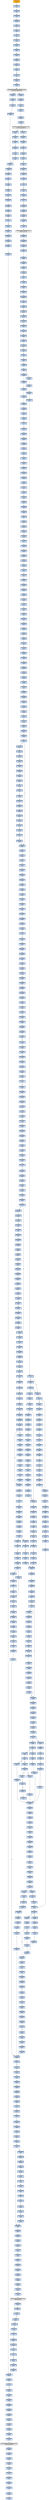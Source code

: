 strict digraph G {
	graph [bgcolor=transparent,
		name=G
	];
	node [color=lightsteelblue,
		fillcolor=lightsteelblue,
		shape=rectangle,
		style=filled
	];
	"0x0042d80f"	[label="0x0042d80f
movl"];
	"0x0042d813"	[label="0x0042d813
movl"];
	"0x0042d80f" -> "0x0042d813"	[color="#000000"];
	"0x0042de42"	[label="0x0042de42
movb"];
	"0x0042de46"	[label="0x0042de46
movl"];
	"0x0042de42" -> "0x0042de46"	[color="#000000"];
	"0x0042d176"	[label="0x0042d176
andl"];
	"0x0042d179"	[label="0x0042d179
repz"];
	"0x0042d176" -> "0x0042d179"	[color="#000000"];
	"0x0042da6a"	[label="0x0042da6a
subl"];
	"0x0042da6c"	[label="0x0042da6c
subl"];
	"0x0042da6a" -> "0x0042da6c"	[color="#000000"];
	"0x0042d8fe"	[label="0x0042d8fe
movl"];
	"0x0042d900"	[label="0x0042d900
movl"];
	"0x0042d8fe" -> "0x0042d900"	[color="#000000"];
	"0x0042d106"	[label="0x0042d106
jne"];
	"0x0042d108"	[label="0x0042d108
incb"];
	"0x0042d106" -> "0x0042d108"	[color="#000000",
		label=F];
	"0x0042d155"	[label="0x0042d155
jmp"];
	"0x0042d106" -> "0x0042d155"	[color="#000000",
		label=T];
	"0x0042d885"	[label="0x0042d885
movl"];
	"0x0042d888"	[label="0x0042d888
movl"];
	"0x0042d885" -> "0x0042d888"	[color="#000000"];
	"0x0042d6d7"	[label="0x0042d6d7
call"];
	"0x0042da84"	[label="0x0042da84
pushl"];
	"0x0042d6d7" -> "0x0042da84"	[color="#000000"];
	"0x0042d853"	[label="0x0042d853
repz"];
	"0x0042d855"	[label="0x0042d855
movl"];
	"0x0042d853" -> "0x0042d855"	[color="#000000"];
	"0x0042df61"	[label="0x0042df61
movl"];
	"0x0042df63"	[label="0x0042df63
jmp"];
	"0x0042df61" -> "0x0042df63"	[color="#000000"];
	"0x0042d24f"	[label="0x0042d24f
orl"];
	"0x0042d251"	[label="0x0042d251
je"];
	"0x0042d24f" -> "0x0042d251"	[color="#000000"];
	"0x0042d161"	[label="0x0042d161
movl"];
	"0x0042d163"	[label="0x0042d163
addl"];
	"0x0042d161" -> "0x0042d163"	[color="#000000"];
	GETMODULEHANDLEA_KERNEL32_DLL	[color=lightgrey,
		fillcolor=lightgrey,
		label="GETMODULEHANDLEA_KERNEL32_DLL
GETMODULEHANDLEA"];
	"0x0042d287"	[label="0x0042d287
testl"];
	GETMODULEHANDLEA_KERNEL32_DLL -> "0x0042d287"	[color="#000000"];
	"0x0042d042"	[label="0x0042d042
movl"];
	GETMODULEHANDLEA_KERNEL32_DLL -> "0x0042d042"	[color="#000000"];
	"0x0042dce3"	[label="0x0042dce3
repz"];
	"0x0042dce5"	[label="0x0042dce5
popl"];
	"0x0042dce3" -> "0x0042dce5"	[color="#000000"];
	"0x0042d960"	[label="0x0042d960
xorl"];
	"0x0042d962"	[label="0x0042d962
testl"];
	"0x0042d960" -> "0x0042d962"	[color="#000000"];
	"0x0042df45"	[label="0x0042df45
jae"];
	"0x0042df47"	[label="0x0042df47
movl"];
	"0x0042df45" -> "0x0042df47"	[color="#000000",
		label=F];
	"0x0042d8d5"	[label="0x0042d8d5
movl"];
	"0x0042d8d8"	[label="0x0042d8d8
movl"];
	"0x0042d8d5" -> "0x0042d8d8"	[color="#000000"];
	"0x0042daa2"	[label="0x0042daa2
popl"];
	"0x0042daa3"	[label="0x0042daa3
movl"];
	"0x0042daa2" -> "0x0042daa3"	[color="#000000"];
	"0x0042d0e9"	[label="0x0042d0e9
movl"];
	"0x0042d0eb"	[label="0x0042d0eb
addl"];
	"0x0042d0e9" -> "0x0042d0eb"	[color="#000000"];
	"0x0042de3c"	[label="0x0042de3c
shll"];
	"0x0042de3f"	[label="0x0042de3f
movb"];
	"0x0042de3c" -> "0x0042de3f"	[color="#000000"];
	"0x0042d3ff"	[label="0x0042d3ff
popl"];
	"0x0042d400"	[label="0x0042d400
movl"];
	"0x0042d3ff" -> "0x0042d400"	[color="#000000"];
	"0x0042d974"	[label="0x0042d974
movl"];
	"0x0042d97a"	[label="0x0042d97a
andl"];
	"0x0042d974" -> "0x0042d97a"	[color="#000000"];
	"0x0042d289"	[label="0x0042d289
jne"];
	"0x0042d287" -> "0x0042d289"	[color="#000000"];
	"0x0042d6ea"	[label="0x0042d6ea
pushl"];
	"0x0042d6eb"	[label="0x0042d6eb
pushl"];
	"0x0042d6ea" -> "0x0042d6eb"	[color="#000000"];
	"0x0042d8cc"	[label="0x0042d8cc
movl"];
	"0x0042d8cf"	[label="0x0042d8cf
movl"];
	"0x0042d8cc" -> "0x0042d8cf"	[color="#000000"];
	"0x0042d90f"	[label="0x0042d90f
movl"];
	"0x0042d911"	[label="0x0042d911
movl"];
	"0x0042d90f" -> "0x0042d911"	[color="#000000"];
	VIRTUALPROTECT_KERNEL32_DLL	[color=lightgrey,
		fillcolor=lightgrey,
		label="VIRTUALPROTECT_KERNEL32_DLL
VIRTUALPROTECT"];
	VIRTUALPROTECT_KERNEL32_DLL -> "0x0042d3ff"	[color="#000000"];
	"0x0042d986"	[label="0x0042d986
xorl"];
	"0x0042d988"	[label="0x0042d988
movb"];
	"0x0042d986" -> "0x0042d988"	[color="#000000"];
	"0x0042d82c"	[label="0x0042d82c
addl"];
	"0x0042d831"	[label="0x0042d831
ret"];
	"0x0042d82c" -> "0x0042d831"	[color="#000000"];
	"0x0042dcc6"	[label="0x0042dcc6
cmpl"];
	"0x0042dcc9"	[label="0x0042dcc9
jb"];
	"0x0042dcc6" -> "0x0042dcc9"	[color="#000000"];
	"0x0042da38"	[label="0x0042da38
cmpl"];
	"0x0042da3b"	[label="0x0042da3b
jae"];
	"0x0042da38" -> "0x0042da3b"	[color="#000000"];
	"0x0042d84d"	[label="0x0042d84d
leal"];
	"0x0042d851"	[label="0x0042d851
xorl"];
	"0x0042d84d" -> "0x0042d851"	[color="#000000"];
	"0x0042d151"	[label="0x0042d151
popl"];
	"0x0042d152"	[label="0x0042d152
popl"];
	"0x0042d151" -> "0x0042d152"	[color="#000000"];
	"0x0042d048"	[label="0x0042d048
movl"];
	"0x0042d04a"	[label="0x0042d04a
leal"];
	"0x0042d048" -> "0x0042d04a"	[color="#000000"];
	VIRTUALFREE_KERNEL32_DLL	[color=lightgrey,
		fillcolor=lightgrey,
		label="VIRTUALFREE_KERNEL32_DLL
VIRTUALFREE"];
	"0x0042d1a8"	[label="0x0042d1a8
movl"];
	VIRTUALFREE_KERNEL32_DLL -> "0x0042d1a8"	[color="#000000"];
	"0x0042df7e"	[label="0x0042df7e
movl"];
	"0x0042df80"	[label="0x0042df80
popl"];
	"0x0042df7e" -> "0x0042df80"	[color="#000000"];
	"0x0042daf9"	[label="0x0042daf9
addl"];
	"0x0042dafe"	[label="0x0042dafe
popl"];
	"0x0042daf9" -> "0x0042dafe"	[color="#000000"];
	"0x0042d943"	[label="0x0042d943
cmpl"];
	"0x0042d949"	[label="0x0042d949
je"];
	"0x0042d943" -> "0x0042d949"	[color="#000000"];
	"0x0042dcde"	[label="0x0042dcde
movl"];
	"0x0042dcde" -> "0x0042dce3"	[color="#000000"];
	"0x0042d9de"	[label="0x0042d9de
addl"];
	"0x0042d9e1"	[label="0x0042d9e1
movl"];
	"0x0042d9de" -> "0x0042d9e1"	[color="#000000"];
	"0x0042d378"	[label="0x0042d378
movl"];
	"0x0042d37b"	[label="0x0042d37b
addl"];
	"0x0042d378" -> "0x0042d37b"	[color="#000000"];
	"0x0042de4c"	[label="0x0042de4c
movl"];
	"0x0042de50"	[label="0x0042de50
andl"];
	"0x0042de4c" -> "0x0042de50"	[color="#000000"];
	"0x0042d181"	[label="0x0042d181
pushl"];
	"0x0042d183"	[label="0x0042d183
pushl"];
	"0x0042d181" -> "0x0042d183"	[color="#000000"];
	"0x0042d055"	[label="0x0042d055
stosl"];
	"0x0042d056"	[label="0x0042d056
movb"];
	"0x0042d055" -> "0x0042d056"	[color="#000000"];
	"0x0042de67"	[label="0x0042de67
movl"];
	"0x0042de6a"	[label="0x0042de6a
movl"];
	"0x0042de67" -> "0x0042de6a"	[color="#000000"];
	"0x0042d9f9"	[label="0x0042d9f9
subl"];
	"0x0042d9fb"	[label="0x0042d9fb
shrl"];
	"0x0042d9f9" -> "0x0042d9fb"	[color="#000000"];
	"0x0042d7ad"	[label="0x0042d7ad
pushl"];
	"0x0042d7ae"	[label="0x0042d7ae
cmpl"];
	"0x0042d7ad" -> "0x0042d7ae"	[color="#000000"];
	"0x0042deb8"	[label="0x0042deb8
movl"];
	"0x0042debc"	[label="0x0042debc
andl"];
	"0x0042deb8" -> "0x0042debc"	[color="#000000"];
	"0x0042d2aa"	[label="0x0042d2aa
testl"];
	"0x0042d2ac"	[label="0x0042d2ac
jne"];
	"0x0042d2aa" -> "0x0042d2ac"	[color="#000000"];
	"0x0042db63"	[label="0x0042db63
subl"];
	"0x0042db69"	[label="0x0042db69
pushl"];
	"0x0042db63" -> "0x0042db69"	[color="#000000"];
	"0x0042dca5"	[label="0x0042dca5
jne"];
	"0x0042dcb2"	[label="0x0042dcb2
movb"];
	"0x0042dca5" -> "0x0042dcb2"	[color="#000000",
		label=T];
	"0x0042d37e"	[label="0x0042d37e
movl"];
	"0x0042d37b" -> "0x0042d37e"	[color="#000000"];
	"0x0042d2ee"	[label="0x0042d2ee
testl"];
	"0x0042d2f0"	[label="0x0042d2f0
popl"];
	"0x0042d2ee" -> "0x0042d2f0"	[color="#000000"];
	"0x0042daf8"	[label="0x0042daf8
popl"];
	"0x0042daf8" -> "0x0042daf9"	[color="#000000"];
	"0x0042dead"	[label="0x0042dead
incl"];
	"0x0042deae"	[label="0x0042deae
movb"];
	"0x0042dead" -> "0x0042deae"	[color="#000000"];
	"0x0042df41"	[label="0x0042df41
cmpl"];
	"0x0042df43"	[label="0x0042df43
movl"];
	"0x0042df41" -> "0x0042df43"	[color="#000000"];
	"0x0042d9c2"	[label="0x0042d9c2
incl"];
	"0x0042d9c3"	[label="0x0042d9c3
movb"];
	"0x0042d9c2" -> "0x0042d9c3"	[color="#000000"];
	"0x0042d90a"	[label="0x0042d90a
shrl"];
	"0x0042d90d"	[label="0x0042d90d
repz"];
	"0x0042d90a" -> "0x0042d90d"	[color="#000000"];
	"0x0042d042" -> "0x0042d048"	[color="#000000"];
	"0x0042d26f"	[label="0x0042d26f
addl"];
	"0x0042d271"	[label="0x0042d271
movl"];
	"0x0042d26f" -> "0x0042d271"	[color="#000000"];
	"0x0042d1b0"	[label="0x0042d1b0
je"];
	"0x0042d1ba"	[label="0x0042d1ba
movl"];
	"0x0042d1b0" -> "0x0042d1ba"	[color="#000000",
		label=T];
	"0x0042d04d"	[label="0x0042d04d
pushl"];
	"0x0042d04a" -> "0x0042d04d"	[color="#000000"];
	"0x0042df55"	[label="0x0042df55
jb"];
	"0x0042df57"	[label="0x0042df57
movl"];
	"0x0042df55" -> "0x0042df57"	[color="#000000",
		label=F];
	"0x0042d931"	[label="0x0042d931
movl"];
	"0x0042d935"	[label="0x0042d935
movl"];
	"0x0042d931" -> "0x0042d935"	[color="#000000"];
	"0x0042dec1"	[label="0x0042dec1
addl"];
	"0x0042dec4"	[label="0x0042dec4
orl"];
	"0x0042dec1" -> "0x0042dec4"	[color="#000000"];
	"0x0042dcb9"	[label="0x0042dcb9
xorl"];
	"0x0042dcbb"	[label="0x0042dcbb
cmpb"];
	"0x0042dcb9" -> "0x0042dcbb"	[color="#000000"];
	"0x0042d0be"	[label="0x0042d0be
call"];
	VIRTUALALLOC_KERNEL32_DLL	[color=lightgrey,
		fillcolor=lightgrey,
		label="VIRTUALALLOC_KERNEL32_DLL
VIRTUALALLOC"];
	"0x0042d0be" -> VIRTUALALLOC_KERNEL32_DLL	[color="#000000"];
	"0x0042dcf9"	[label="0x0042dcf9
subl"];
	"0x0042dcff"	[label="0x0042dcff
ret"];
	"0x0042dcf9" -> "0x0042dcff"	[color="#000000"];
	"0x0042dd32"	[label="0x0042dd32
jae"];
	"0x0042dd34"	[label="0x0042dd34
movl"];
	"0x0042dd32" -> "0x0042dd34"	[color="#000000",
		label=F];
	"0x0042d274"	[label="0x0042d274
testl"];
	"0x0042d271" -> "0x0042d274"	[color="#000000"];
	"0x0042d92b"	[label="0x0042d92b
addl"];
	"0x0042d92e"	[label="0x0042d92e
cmpl"];
	"0x0042d92b" -> "0x0042d92e"	[color="#000000"];
	"0x0042dede"	[label="0x0042dede
subl"];
	"0x0042dee0"	[label="0x0042dee0
addl"];
	"0x0042dede" -> "0x0042dee0"	[color="#000000"];
	"0x0042d008"	[label="0x0042d008
jmp"];
	"0x0042d00e"	[label="0x0042d00e
call"];
	"0x0042d008" -> "0x0042d00e"	[color="#000000"];
	"0x0042d01a"	[label="0x0042d01a
addl"];
	"0x0042d01c"	[label="0x0042d01c
subl"];
	"0x0042d01a" -> "0x0042d01c"	[color="#000000"];
	"0x0042d80c"	[label="0x0042d80c
ret"];
	"0x0042db98"	[label="0x0042db98
movb"];
	"0x0042d80c" -> "0x0042db98"	[color="#000000"];
	"0x0042df5b"	[label="0x0042df5b
addl"];
	"0x0042df5d"	[label="0x0042df5d
movl"];
	"0x0042df5b" -> "0x0042df5d"	[color="#000000"];
	"0x0042d415"	[label="0x0042d415
popa"];
	"0x0042d416"	[label="0x0042d416
jne"];
	"0x0042d415" -> "0x0042d416"	[color="#000000"];
	"0x0042da19"	[label="0x0042da19
movl"];
	"0x0042da1b"	[label="0x0042da1b
jmp"];
	"0x0042da19" -> "0x0042da1b"	[color="#000000"];
	"0x0042dabc"	[label="0x0042dabc
pushl"];
	"0x0042dabd"	[label="0x0042dabd
pushl"];
	"0x0042dabc" -> "0x0042dabd"	[color="#000000"];
	"0x0042d6ec"	[label="0x0042d6ec
leal"];
	"0x0042d6f0"	[label="0x0042d6f0
call"];
	"0x0042d6ec" -> "0x0042d6f0"	[color="#000000"];
	"0x0042d7b9"	[label="0x0042d7b9
movl"];
	"0x0042d7bb"	[label="0x0042d7bb
movb"];
	"0x0042d7b9" -> "0x0042d7bb"	[color="#000000"];
	"0x0042df83"	[label="0x0042df83
movb"];
	"0x0042df85"	[label="0x0042df85
popl"];
	"0x0042df83" -> "0x0042df85"	[color="#000000"];
	"0x0042d823"	[label="0x0042d823
leal"];
	"0x0042d826"	[label="0x0042d826
movl"];
	"0x0042d823" -> "0x0042d826"	[color="#000000"];
	"0x0042de18"	[label="0x0042de18
movb"];
	"0x0042dcff" -> "0x0042de18"	[color="#000000"];
	"0x0042da9b"	[label="0x0042da9b
movb"];
	"0x0042dcff" -> "0x0042da9b"	[color="#000000"];
	"0x0042dee2"	[label="0x0042dee2
shrl"];
	"0x0042dee0" -> "0x0042dee2"	[color="#000000"];
	"0x0042dceb"	[label="0x0042dceb
addl"];
	"0x0042dcf1"	[label="0x0042dcf1
ret"];
	"0x0042dceb" -> "0x0042dcf1"	[color="#000000"];
	"0x0042def5"	[label="0x0042def5
addl"];
	"0x0042def7"	[label="0x0042def7
cmpl"];
	"0x0042def5" -> "0x0042def7"	[color="#000000"];
	"0x0042db74"	[label="0x0042db74
movl"];
	"0x0042db76"	[label="0x0042db76
call"];
	"0x0042db74" -> "0x0042db76"	[color="#000000"];
	"0x0042d8b7"	[label="0x0042d8b7
ja"];
	"0x0042d8bd"	[label="0x0042d8bd
movl"];
	"0x0042d8b7" -> "0x0042d8bd"	[color="#000000",
		label=F];
	"0x0042d093"	[label="0x0042d093
orl"];
	"0x0042d095"	[label="0x0042d095
je"];
	"0x0042d093" -> "0x0042d095"	[color="#000000"];
	"0x0042db3d"	[label="0x0042db3d
movl"];
	"0x0042db43"	[label="0x0042db43
movl"];
	"0x0042db3d" -> "0x0042db43"	[color="#000000"];
	"0x0042da62"	[label="0x0042da62
movl"];
	"0x0042da65"	[label="0x0042da65
movl"];
	"0x0042da62" -> "0x0042da65"	[color="#000000"];
	"0x0042de36"	[label="0x0042de36
movl"];
	"0x0042de39"	[label="0x0042de39
movl"];
	"0x0042de36" -> "0x0042de39"	[color="#000000"];
	"0x0042d2be"	[label="0x0042d2be
addl"];
	"0x0042d2c0"	[label="0x0042d2c0
addl"];
	"0x0042d2be" -> "0x0042d2c0"	[color="#000000"];
	"0x0042d40f"	[label="0x0042d40f
movl"];
	"0x0042d40f" -> "0x0042d415"	[color="#000000"];
	"0x0042d00a"	[label="0x0042d00a
popl"];
	"0x0042d00b"	[label="0x0042d00b
incl"];
	"0x0042d00a" -> "0x0042d00b"	[color="#000000"];
	"0x0042da2a"	[label="0x0042da2a
jmp"];
	"0x0042da58"	[label="0x0042da58
movl"];
	"0x0042da2a" -> "0x0042da58"	[color="#000000"];
	"0x0042d384"	[label="0x0042d384
jmp"];
	"0x0042d37e" -> "0x0042d384"	[color="#000000"];
	"0x0042d9a6"	[label="0x0042d9a6
popl"];
	"0x0042d9a7"	[label="0x0042d9a7
addl"];
	"0x0042d9a6" -> "0x0042d9a7"	[color="#000000"];
	"0x0042dd3b"	[label="0x0042dd3b
incl"];
	"0x0042dd3c"	[label="0x0042dd3c
movl"];
	"0x0042dd3b" -> "0x0042dd3c"	[color="#000000"];
	"0x0042d95a"	[label="0x0042d95a
movl"];
	"0x0042d949" -> "0x0042d95a"	[color="#000000",
		label=T];
	"0x0042d9fd"	[label="0x0042d9fd
movl"];
	"0x0042da00"	[label="0x0042da00
andl"];
	"0x0042d9fd" -> "0x0042da00"	[color="#000000"];
	"0x0042d7b3"	[label="0x0042d7b3
pushl"];
	"0x0042d7b4"	[label="0x0042d7b4
movl"];
	"0x0042d7b3" -> "0x0042d7b4"	[color="#000000"];
	"0x0042d9fb" -> "0x0042d9fd"	[color="#000000"];
	"0x0042d058"	[label="0x0042d058
scasb"];
	"0x0042d056" -> "0x0042d058"	[color="#000000"];
	"0x0042df22"	[label="0x0042df22
leal"];
	"0x0042df25"	[label="0x0042df25
movl"];
	"0x0042df22" -> "0x0042df25"	[color="#000000"];
	"0x0042d964"	[label="0x0042d964
jbe"];
	"0x0042d962" -> "0x0042d964"	[color="#000000"];
	"0x0042decb"	[label="0x0042decb
movl"];
	"0x0042dece"	[label="0x0042dece
movl"];
	"0x0042decb" -> "0x0042dece"	[color="#000000"];
	"0x0042d9e4"	[label="0x0042d9e4
movl"];
	"0x0042d9e6"	[label="0x0042d9e6
movl"];
	"0x0042d9e4" -> "0x0042d9e6"	[color="#000000"];
	"0x0042d90d" -> "0x0042d90f"	[color="#000000"];
	"0x0042df3e"	[label="0x0042df3e
leal"];
	"0x0042df3e" -> "0x0042df41"	[color="#000000"];
	"0x0042d96d"	[label="0x0042d96d
movb"];
	"0x0042d970"	[label="0x0042d970
testb"];
	"0x0042d96d" -> "0x0042d970"	[color="#000000"];
	"0x0042da82"	[label="0x0042da82
popl"];
	"0x0042da83"	[label="0x0042da83
ret"];
	"0x0042da82" -> "0x0042da83"	[color="#000000"];
	"0x0042d396"	[label="0x0042d396
pushl"];
	"0x0042d397"	[label="0x0042d397
pushl"];
	"0x0042d396" -> "0x0042d397"	[color="#000000"];
	"0x0042da1d"	[label="0x0042da1d
cmpl"];
	"0x0042da20"	[label="0x0042da20
jae"];
	"0x0042da1d" -> "0x0042da20"	[color="#000000"];
	"0x0042da6f"	[label="0x0042da6f
shrl"];
	"0x0042da71"	[label="0x0042da71
movl"];
	"0x0042da6f" -> "0x0042da71"	[color="#000000"];
	"0x0042d9f4"	[label="0x0042d9f4
movl"];
	"0x0042d9f4" -> "0x0042d9f9"	[color="#000000"];
	"0x0042dee9"	[label="0x0042dee9
movl"];
	"0x0042deec"	[label="0x0042deec
subl"];
	"0x0042dee9" -> "0x0042deec"	[color="#000000"];
	"0x0042d875"	[label="0x0042d875
movl"];
	"0x0042d877"	[label="0x0042d877
jb"];
	"0x0042d875" -> "0x0042d877"	[color="#000000"];
	"0x0042d9ec"	[label="0x0042d9ec
jae"];
	"0x0042d9ee"	[label="0x0042d9ee
movl"];
	"0x0042d9ec" -> "0x0042d9ee"	[color="#000000",
		label=F];
	"0x0042de20"	[label="0x0042de20
testb"];
	"0x0042de22"	[label="0x0042de22
movl"];
	"0x0042de20" -> "0x0042de22"	[color="#000000"];
	"0x0042df57" -> "0x0042df5b"	[color="#000000"];
	"0x0042d9f1"	[label="0x0042d9f1
movl"];
	"0x0042d9f1" -> "0x0042d9f4"	[color="#000000"];
	"0x0042d384" -> "0x0042d271"	[color="#000000"];
	"0x0042de41"	[label="0x0042de41
incl"];
	"0x0042de3f" -> "0x0042de41"	[color="#000000"];
	"0x0042d174"	[label="0x0042d174
movl"];
	"0x0042d174" -> "0x0042d176"	[color="#000000"];
	"0x0042d8dc"	[label="0x0042d8dc
movl"];
	"0x0042d8e0"	[label="0x0042d8e0
movl"];
	"0x0042d8dc" -> "0x0042d8e0"	[color="#000000"];
	"0x0042d817"	[label="0x0042d817
movl"];
	"0x0042d813" -> "0x0042d817"	[color="#000000"];
	"0x0042d9c7"	[label="0x0042d9c7
movl"];
	"0x0042d9c3" -> "0x0042d9c7"	[color="#000000"];
	"0x0042da93"	[label="0x0042da93
movl"];
	"0x0042da95"	[label="0x0042da95
pushl"];
	"0x0042da93" -> "0x0042da95"	[color="#000000"];
	"0x0042d840"	[label="0x0042d840
movl"];
	"0x0042d845"	[label="0x0042d845
movl"];
	"0x0042d840" -> "0x0042d845"	[color="#000000"];
	"0x0042d729"	[label="0x0042d729
addl"];
	"0x0042d72f"	[label="0x0042d72f
ret"];
	"0x0042d729" -> "0x0042d72f"	[color="#000000"];
	"0x0042d9c9"	[label="0x0042d9c9
movl"];
	"0x0042d9cc"	[label="0x0042d9cc
movl"];
	"0x0042d9c9" -> "0x0042d9cc"	[color="#000000"];
	"0x0042d269"	[label="0x0042d269
movl"];
	"0x0042d269" -> "0x0042d26f"	[color="#000000"];
	"0x0042df82"	[label="0x0042df82
popl"];
	"0x0042df82" -> "0x0042df83"	[color="#000000"];
	"0x0042dd3a"	[label="0x0042dd3a
incl"];
	"0x0042dd3a" -> "0x0042dd3b"	[color="#000000"];
	"0x0042d2b3"	[label="0x0042d2b3
addl"];
	"0x0042d2b9"	[label="0x0042d2b9
movl"];
	"0x0042d2b3" -> "0x0042d2b9"	[color="#000000"];
	"0x0042d8a1"	[label="0x0042d8a1
movl"];
	"0x0042d8a5"	[label="0x0042d8a5
movl"];
	"0x0042d8a1" -> "0x0042d8a5"	[color="#000000"];
	"0x0042d966"	[label="0x0042d966
movl"];
	"0x0042d966" -> "0x0042d96d"	[color="#000000"];
	"0x0042d88c"	[label="0x0042d88c
xorl"];
	"0x0042d88e"	[label="0x0042d88e
movl"];
	"0x0042d88c" -> "0x0042d88e"	[color="#000000"];
	"0x0042df51"	[label="0x0042df51
movl"];
	"0x0042df53"	[label="0x0042df53
cmpl"];
	"0x0042df51" -> "0x0042df53"	[color="#000000"];
	"0x0042df7a"	[label="0x0042df7a
movl"];
	"0x0042df7a" -> "0x0042df7e"	[color="#000000"];
	"0x0042df6c"	[label="0x0042df6c
testb"];
	"0x0042df6e"	[label="0x0042df6e
je"];
	"0x0042df6c" -> "0x0042df6e"	[color="#000000"];
	"0x0042de95"	[label="0x0042de95
addl"];
	"0x0042da83" -> "0x0042de95"	[color="#000000"];
	"0x0042dd2d"	[label="0x0042dd2d
cmpl"];
	"0x0042da83" -> "0x0042dd2d"	[color="#000000"];
	"0x0042d9a1"	[label="0x0042d9a1
popl"];
	"0x0042d9a2"	[label="0x0042d9a2
popl"];
	"0x0042d9a1" -> "0x0042d9a2"	[color="#000000"];
	"0x0042d0f1"	[label="0x0042d0f1
pushl"];
	"0x0042d0eb" -> "0x0042d0f1"	[color="#000000"];
	"0x0042da85"	[label="0x0042da85
pushl"];
	"0x0042da86"	[label="0x0042da86
pushl"];
	"0x0042da85" -> "0x0042da86"	[color="#000000"];
	"0x0042db9c"	[label="0x0042db9c
incl"];
	"0x0042db98" -> "0x0042db9c"	[color="#000000"];
	"0x0042d292"	[label="0x0042d292
movl"];
	"0x0042d289" -> "0x0042d292"	[color="#000000",
		label=T];
	"0x0042d392"	[label="0x0042d392
addl"];
	"0x0042d394"	[label="0x0042d394
pushl"];
	"0x0042d392" -> "0x0042d394"	[color="#000000"];
	"0x0042d9e9"	[label="0x0042d9e9
cmpl"];
	"0x0042d9e6" -> "0x0042d9e9"	[color="#000000"];
	"0x0042d101"	[label="0x0042d101
movb"];
	"0x0042d72f" -> "0x0042d101"	[color="#000000"];
	"0x0042db9d"	[label="0x0042db9d
cmpl"];
	"0x0042dba0"	[label="0x0042dba0
jb"];
	"0x0042db9d" -> "0x0042dba0"	[color="#000000"];
	"0x0042d10f"	[label="0x0042d10f
pushl"];
	"0x0042d110"	[label="0x0042d110
pushl"];
	"0x0042d10f" -> "0x0042d110"	[color="#000000"];
	"0x0042da7e"	[label="0x0042da7e
popl"];
	"0x0042da7f"	[label="0x0042da7f
movl"];
	"0x0042da7e" -> "0x0042da7f"	[color="#000000"];
	"0x0042d7f4"	[label="0x0042d7f4
shrl"];
	"0x0042d7f6"	[label="0x0042d7f6
movl"];
	"0x0042d7f4" -> "0x0042d7f6"	[color="#000000"];
	"0x0042d117"	[label="0x0042d117
movl"];
	"0x0042d11d"	[label="0x0042d11d
xorl"];
	"0x0042d117" -> "0x0042d11d"	[color="#000000"];
	"0x0042daad"	[label="0x0042daad
addl"];
	"0x0042daaf"	[label="0x0042daaf
incl"];
	"0x0042daad" -> "0x0042daaf"	[color="#000000"];
	"0x0042d059"	[label="0x0042d059
jne"];
	"0x0042d05b"	[label="0x0042d05b
cmpb"];
	"0x0042d059" -> "0x0042d05b"	[color="#000000",
		label=F];
	"0x0042d05f"	[label="0x0042d05f
leal"];
	"0x0042d062"	[label="0x0042d062
jmp"];
	"0x0042d05f" -> "0x0042d062"	[color="#000000"];
	"0x0042de55"	[label="0x0042de55
addl"];
	"0x0042de50" -> "0x0042de55"	[color="#000000"];
	"0x0042d9ee" -> "0x0042d9f1"	[color="#000000"];
	"0x0042daa8"	[label="0x0042daa8
addl"];
	"0x0042daab"	[label="0x0042daab
shll"];
	"0x0042daa8" -> "0x0042daab"	[color="#000000"];
	"0x0042dcf8"	[label="0x0042dcf8
popl"];
	"0x0042dcf8" -> "0x0042dcf9"	[color="#000000"];
	"0x0042dcf2"	[label="0x0042dcf2
call"];
	"0x0042dcf2" -> "0x0042dcf8"	[color="#000000"];
	"0x0042d85c"	[label="0x0042d85c
cmpl"];
	"0x0042d85e"	[label="0x0042d85e
movl"];
	"0x0042d85c" -> "0x0042d85e"	[color="#000000"];
	"0x0042daa3" -> "0x0042daa8"	[color="#000000"];
	"0x0042d15f"	[label="0x0042d15f
movl"];
	"0x0042d15f" -> "0x0042d161"	[color="#000000"];
	"0x0042d873"	[label="0x0042d873
cmpl"];
	"0x0042d873" -> "0x0042d875"	[color="#000000"];
	"0x0042de97"	[label="0x0042de97
leal"];
	"0x0042de9a"	[label="0x0042de9a
jmp"];
	"0x0042de97" -> "0x0042de9a"	[color="#000000"];
	"0x0042d10e"	[label="0x0042d10e
pushl"];
	"0x0042d108" -> "0x0042d10e"	[color="#000000"];
	"0x0042d8d3"	[label="0x0042d8d3
jl"];
	"0x0042d8d3" -> "0x0042d8d5"	[color="#000000",
		label=F];
	"0x0042d922"	[label="0x0042d922
movl"];
	"0x0042d8d3" -> "0x0042d922"	[color="#000000",
		label=T];
	"0x0042d8ad"	[label="0x0042d8ad
cmpl"];
	"0x0042d8b3"	[label="0x0042d8b3
movl"];
	"0x0042d8ad" -> "0x0042d8b3"	[color="#000000"];
	"0x0042d7eb"	[label="0x0042d7eb
movl"];
	"0x0042d7ee"	[label="0x0042d7ee
movl"];
	"0x0042d7eb" -> "0x0042d7ee"	[color="#000000"];
	"0x0042d926"	[label="0x0042d926
addl"];
	"0x0042d922" -> "0x0042d926"	[color="#000000"];
	"0x0042dbc3"	[label="0x0042dbc3
xorl"];
	"0x0042dbc5"	[label="0x0042dbc5
movl"];
	"0x0042dbc3" -> "0x0042dbc5"	[color="#000000"];
	"0x0042dbb4"	[label="0x0042dbb4
testb"];
	"0x0042dbb6"	[label="0x0042dbb6
jne"];
	"0x0042dbb4" -> "0x0042dbb6"	[color="#000000"];
	"0x0042d17b"	[label="0x0042d17b
popl"];
	"0x0042d179" -> "0x0042d17b"	[color="#000000"];
	"0x0042df70"	[label="0x0042df70
cmpl"];
	"0x0042df74"	[label="0x0042df74
jb"];
	"0x0042df70" -> "0x0042df74"	[color="#000000"];
	"0x0042da16"	[label="0x0042da16
movb"];
	"0x0042da16" -> "0x0042da19"	[color="#000000"];
	"0x0042db6e"	[label="0x0042db6e
leal"];
	"0x0042db71"	[label="0x0042db71
pushl"];
	"0x0042db6e" -> "0x0042db71"	[color="#000000"];
	"0x0042d8f6"	[label="0x0042d8f6
movl"];
	"0x0042d8f8"	[label="0x0042d8f8
movb"];
	"0x0042d8f6" -> "0x0042d8f8"	[color="#000000"];
	"0x0042d9b5"	[label="0x0042d9b5
pushl"];
	"0x0042d9b6"	[label="0x0042d9b6
movl"];
	"0x0042d9b5" -> "0x0042d9b6"	[color="#000000"];
	"0x0042d2bb"	[label="0x0042d2bb
movl"];
	"0x0042d2b9" -> "0x0042d2bb"	[color="#000000"];
	"0x0042d389"	[label="0x0042d389
movl"];
	"0x0042d38f"	[label="0x0042d38f
movl"];
	"0x0042d389" -> "0x0042d38f"	[color="#000000"];
	"0x0042d9c7" -> "0x0042d9c9"	[color="#000000"];
	"0x0042d8c4"	[label="0x0042d8c4
movl"];
	"0x0042d8c7"	[label="0x0042d8c7
addl"];
	"0x0042d8c4" -> "0x0042d8c7"	[color="#000000"];
	"0x0042df0d"	[label="0x0042df0d
movl"];
	"0x0042df14"	[label="0x0042df14
jmp"];
	"0x0042df0d" -> "0x0042df14"	[color="#000000"];
	"0x0042d879"	[label="0x0042d879
movl"];
	"0x0042d87e"	[label="0x0042d87e
movl"];
	"0x0042d879" -> "0x0042d87e"	[color="#000000"];
	"0x0042d97f"	[label="0x0042d97f
movl"];
	"0x0042d983"	[label="0x0042d983
movl"];
	"0x0042d97f" -> "0x0042d983"	[color="#000000"];
	"0x0042dee4"	[label="0x0042dee4
movl"];
	"0x0042dee4" -> "0x0042dee9"	[color="#000000"];
	"0x0042dccd"	[label="0x0042dccd
movb"];
	"0x0042dcd4"	[label="0x0042dcd4
movl"];
	"0x0042dccd" -> "0x0042dcd4"	[color="#000000"];
	"0x0042dbac"	[label="0x0042dbac
pushl"];
	"0x0042dbad"	[label="0x0042dbad
movl"];
	"0x0042dbac" -> "0x0042dbad"	[color="#000000"];
	"0x0042d243"	[label="0x0042d243
movl"];
	"0x0042d249"	[label="0x0042d249
movl"];
	"0x0042d243" -> "0x0042d249"	[color="#000000"];
	"0x0042da05"	[label="0x0042da05
cmpl"];
	"0x0042da00" -> "0x0042da05"	[color="#000000"];
	"0x0042d112"	[label="0x0042d112
movl"];
	"0x0042d114"	[label="0x0042d114
subl"];
	"0x0042d112" -> "0x0042d114"	[color="#000000"];
	"0x0042db6d"	[label="0x0042db6d
pushl"];
	"0x0042db6d" -> "0x0042db6e"	[color="#000000"];
	"0x0042d298"	[label="0x0042d298
movl"];
	"0x0042d292" -> "0x0042d298"	[color="#000000"];
	"0x0042d726"	[label="0x0042d726
movl"];
	"0x0042d726" -> "0x0042d729"	[color="#000000"];
	"0x0042d6d2"	[label="0x0042d6d2
leal"];
	"0x0042d6d6"	[label="0x0042d6d6
pushl"];
	"0x0042d6d2" -> "0x0042d6d6"	[color="#000000"];
	"0x0042d98b"	[label="0x0042d98b
movl"];
	"0x0042d98f"	[label="0x0042d98f
leal"];
	"0x0042d98b" -> "0x0042d98f"	[color="#000000"];
	"0x0042de5c"	[label="0x0042de5c
cmpl"];
	"0x0042de5f"	[label="0x0042de5f
movl"];
	"0x0042de5c" -> "0x0042de5f"	[color="#000000"];
	"0x0042d1c6"	[label="0x0042d1c6
subl"];
	"0x0042d1c8"	[label="0x0042d1c8
je"];
	"0x0042d1c6" -> "0x0042d1c8"	[color="#000000"];
	"0x0042d395"	[label="0x0042d395
pushl"];
	"0x0042d394" -> "0x0042d395"	[color="#000000"];
	"0x0042d8cf" -> "0x0042d8d3"	[color="#000000"];
	"0x0042dbb6" -> "0x0042dbc3"	[color="#000000",
		label=T];
	"0x0042d7a4"	[label="0x0042d7a4
pushl"];
	"0x0042d7a5"	[label="0x0042d7a5
movl"];
	"0x0042d7a4" -> "0x0042d7a5"	[color="#000000"];
	"0x0042db6a"	[label="0x0042db6a
movl"];
	"0x0042db69" -> "0x0042db6a"	[color="#000000"];
	"0x0042d81d"	[label="0x0042d81d
movl"];
	"0x0042d81d" -> "0x0042d823"	[color="#000000"];
	"0x0042d276"	[label="0x0042d276
je"];
	"0x0042d276" -> "0x0042d389"	[color="#000000",
		label=T];
	"0x0042daff"	[label="0x0042daff
ret"];
	"0x0042d6dc"	[label="0x0042d6dc
movl"];
	"0x0042daff" -> "0x0042d6dc"	[color="#000000"];
	"0x0042d7a7"	[label="0x0042d7a7
pushl"];
	"0x0042d7a8"	[label="0x0042d7a8
movl"];
	"0x0042d7a7" -> "0x0042d7a8"	[color="#000000"];
	"0x0042da2f"	[label="0x0042da2f
jae"];
	"0x0042da2f" -> "0x0042da38"	[color="#000000",
		label=T];
	"0x0042da31"	[label="0x0042da31
movl"];
	"0x0042da2f" -> "0x0042da31"	[color="#000000",
		label=F];
	"0x0042dccb"	[label="0x0042dccb
jmp"];
	"0x0042dcc9" -> "0x0042dccb"	[color="#000000",
		label=F];
	"0x0042daf1"	[label="0x0042daf1
movl"];
	"0x0042d831" -> "0x0042daf1"	[color="#000000"];
	"0x0042da36"	[label="0x0042da36
jmp"];
	"0x0042da36" -> "0x0042da58"	[color="#000000"];
	"0x0042df63" -> "0x0042df70"	[color="#000000"];
	"0x0042d367"	[label="0x0042d367
addl"];
	"0x0042d36e"	[label="0x0042d36e
jmp"];
	"0x0042d367" -> "0x0042d36e"	[color="#000000"];
	"0x0042dd42"	[label="0x0042dd42
jmp"];
	"0x0042dd42" -> "0x0042df70"	[color="#000000"];
	"0x0042d39a"	[label="0x0042d39a
pushl"];
	"0x0042d39d"	[label="0x0042d39d
pushl"];
	"0x0042d39a" -> "0x0042d39d"	[color="#000000"];
	"0x0042d6d6" -> "0x0042d6d7"	[color="#000000"];
	"0x0042d398"	[label="0x0042d398
pushl"];
	"0x0042d397" -> "0x0042d398"	[color="#000000"];
	"0x0042d103"	[label="0x0042d103
cmpb"];
	"0x0042d103" -> "0x0042d106"	[color="#000000"];
	"0x0042da6e"	[label="0x0042da6e
popl"];
	"0x0042da6e" -> "0x0042da6f"	[color="#000000"];
	"0x0042d862"	[label="0x0042d862
jbe"];
	"0x0042d85e" -> "0x0042d862"	[color="#000000"];
	"0x0042d89a"	[label="0x0042d89a
movl"];
	"0x0042d89e"	[label="0x0042d89e
leal"];
	"0x0042d89a" -> "0x0042d89e"	[color="#000000"];
	"0x0042d9d0"	[label="0x0042d9d0
shll"];
	"0x0042d9d3"	[label="0x0042d9d3
andl"];
	"0x0042d9d0" -> "0x0042d9d3"	[color="#000000"];
	"0x0042dea5"	[label="0x0042dea5
movl"];
	"0x0042dea8"	[label="0x0042dea8
shll"];
	"0x0042dea5" -> "0x0042dea8"	[color="#000000"];
	"0x0042db0f"	[label="0x0042db0f
leal"];
	"0x0042db12"	[label="0x0042db12
movl"];
	"0x0042db0f" -> "0x0042db12"	[color="#000000"];
	"0x0042d6e3"	[label="0x0042d6e3
movl"];
	"0x0042d6e3" -> "0x0042d6ea"	[color="#000000"];
	"0x0042dba2"	[label="0x0042dba2
leal"];
	"0x0042dba8"	[label="0x0042dba8
leal"];
	"0x0042dba2" -> "0x0042dba8"	[color="#000000"];
	"0x0042de34"	[label="0x0042de34
jb"];
	"0x0042de34" -> "0x0042de67"	[color="#000000",
		label=T];
	"0x0042de34" -> "0x0042de36"	[color="#000000",
		label=F];
	"0x0042db02"	[label="0x0042db02
movl"];
	"0x0042db06"	[label="0x0042db06
movl"];
	"0x0042db02" -> "0x0042db06"	[color="#000000"];
	"0x0042d04f"	[label="0x0042d04f
call"];
	GETPROCADDRESS_KERNEL32_DLL	[color=lightgrey,
		fillcolor=lightgrey,
		label="GETPROCADDRESS_KERNEL32_DLL
GETPROCADDRESS"];
	"0x0042d04f" -> GETPROCADDRESS_KERNEL32_DLL	[color="#000000"];
	"0x0042d9d9"	[label="0x0042d9d9
orl"];
	"0x0042d9d3" -> "0x0042d9d9"	[color="#000000"];
	"0x0042d035"	[label="0x0042d035
leal"];
	"0x0042d03b"	[label="0x0042d03b
pushl"];
	"0x0042d035" -> "0x0042d03b"	[color="#000000"];
	"0x0042d929"	[label="0x0042d929
incl"];
	"0x0042d926" -> "0x0042d929"	[color="#000000"];
	"0x0042db08"	[label="0x0042db08
movl"];
	"0x0042db0c"	[label="0x0042db0c
pushl"];
	"0x0042db08" -> "0x0042db0c"	[color="#000000"];
	"0x0042de95" -> "0x0042de97"	[color="#000000"];
	"0x0042daf7"	[label="0x0042daf7
popl"];
	"0x0042daf7" -> "0x0042daf8"	[color="#000000"];
	"0x0042d7e5"	[label="0x0042d7e5
jae"];
	"0x0042d7e7"	[label="0x0042d7e7
popl"];
	"0x0042d7e5" -> "0x0042d7e7"	[color="#000000",
		label=F];
	"0x0042d0b2"	[label="0x0042d0b2
pushl"];
	"0x0042d0b7"	[label="0x0042d0b7
pushl"];
	"0x0042d0b2" -> "0x0042d0b7"	[color="#000000"];
	"0x0042d169"	[label="0x0042d169
movl"];
	"0x0042d16f"	[label="0x0042d16f
sarl"];
	"0x0042d169" -> "0x0042d16f"	[color="#000000"];
	"0x0042d373"	[label="0x0042d373
movl"];
	"0x0042d375"	[label="0x0042d375
movl"];
	"0x0042d373" -> "0x0042d375"	[color="#000000"];
	"0x0042d11f"	[label="0x0042d11f
orl"];
	"0x0042d11d" -> "0x0042d11f"	[color="#000000"];
	"0x0042d405"	[label="0x0042d405
pushl"];
	"0x0042d400" -> "0x0042d405"	[color="#000000"];
	"0x0042d939"	[label="0x0042d939
movl"];
	"0x0042d935" -> "0x0042d939"	[color="#000000"];
	"0x0042d10e" -> "0x0042d10f"	[color="#000000"];
	"0x0042d972"	[label="0x0042d972
je"];
	"0x0042d970" -> "0x0042d972"	[color="#000000"];
	"0x0042d7fb"	[label="0x0042d7fb
subl"];
	"0x0042d7fd"	[label="0x0042d7fd
andl"];
	"0x0042d7fb" -> "0x0042d7fd"	[color="#000000"];
	"0x0042d9b8"	[label="0x0042d9b8
cmpl"];
	"0x0042d9b6" -> "0x0042d9b8"	[color="#000000"];
	"0x0042df74" -> "0x0042df7a"	[color="#000000",
		label=F];
	"0x0042d7f6" -> "0x0042d7fb"	[color="#000000"];
	"0x0042de49"	[label="0x0042de49
movl"];
	"0x0042de46" -> "0x0042de49"	[color="#000000"];
	"0x0042d8c9"	[label="0x0042d8c9
cmpl"];
	"0x0042d8c7" -> "0x0042d8c9"	[color="#000000"];
	"0x0042d03c"	[label="0x0042d03c
call"];
	"0x0042d03c" -> GETMODULEHANDLEA_KERNEL32_DLL	[color="#000000"];
	"0x0042d904"	[label="0x0042d904
shll"];
	"0x0042d907"	[label="0x0042d907
movw"];
	"0x0042d904" -> "0x0042d907"	[color="#000000"];
	"0x0042d0bc"	[label="0x0042d0bc
pushl"];
	"0x0042d0b7" -> "0x0042d0bc"	[color="#000000"];
	"0x0042d1c8" -> "0x0042d243"	[color="#000000",
		label=T];
	"0x0042da27"	[label="0x0042da27
addl"];
	"0x0042da27" -> "0x0042da2a"	[color="#000000"];
	"0x0042d80a"	[label="0x0042d80a
popl"];
	"0x0042d80b"	[label="0x0042d80b
popl"];
	"0x0042d80a" -> "0x0042d80b"	[color="#000000"];
	"0x0042da6c" -> "0x0042da6e"	[color="#000000"];
	"0x0042df39"	[label="0x0042df39
movl"];
	"0x0042df3d"	[label="0x0042df3d
incl"];
	"0x0042df39" -> "0x0042df3d"	[color="#000000"];
	"0x0042d121"	[label="0x0042d121
je"];
	"0x0042d121" -> "0x0042d151"	[color="#000000",
		label=T];
	"0x0042d834"	[label="0x0042d834
subl"];
	"0x0042d83a"	[label="0x0042d83a
pushl"];
	"0x0042d834" -> "0x0042d83a"	[color="#000000"];
	"0x0042deb5"	[label="0x0042deb5
movl"];
	"0x0042deb5" -> "0x0042deb8"	[color="#000000"];
	"0x0042d92a"	[label="0x0042d92a
decl"];
	"0x0042d929" -> "0x0042d92a"	[color="#000000"];
	"0x0042d11f" -> "0x0042d121"	[color="#000000"];
	"0x0042db49"	[label="0x0042db49
movl"];
	"0x0042db43" -> "0x0042db49"	[color="#000000"];
	"0x0042d1c0"	[label="0x0042d1c0
movl"];
	"0x0042d1ba" -> "0x0042d1c0"	[color="#000000"];
	"0x0042de2b"	[label="0x0042de2b
movl"];
	"0x0042de2e"	[label="0x0042de2e
leal"];
	"0x0042de2b" -> "0x0042de2e"	[color="#000000"];
	"0x0042d40d"	[label="0x0042d40d
orl"];
	"0x0042d40d" -> "0x0042d40f"	[color="#000000"];
	"0x0042da07"	[label="0x0042da07
jae"];
	"0x0042da05" -> "0x0042da07"	[color="#000000"];
	"0x0042d864"	[label="0x0042d864
xorl"];
	"0x0042d862" -> "0x0042d864"	[color="#000000",
		label=F];
	"0x0042da96"	[label="0x0042da96
call"];
	"0x0042da95" -> "0x0042da96"	[color="#000000"];
	"0x0042d6cc"	[label="0x0042d6cc
subl"];
	"0x0042d6cc" -> "0x0042d6d2"	[color="#000000"];
	"0x0042d398" -> "0x0042d39a"	[color="#000000"];
	"0x0042d993"	[label="0x0042d993
incl"];
	"0x0042d98f" -> "0x0042d993"	[color="#000000"];
	"0x0042de26"	[label="0x0042de26
cmpl"];
	"0x0042de29"	[label="0x0042de29
jb"];
	"0x0042de26" -> "0x0042de29"	[color="#000000"];
	"0x0042da25"	[label="0x0042da25
sbbl"];
	"0x0042da25" -> "0x0042da27"	[color="#000000"];
	"0x0042dcc3"	[label="0x0042dcc3
jne"];
	"0x0042dcc3" -> "0x0042dccd"	[color="#000000",
		label=T];
	"0x0042dcc5"	[label="0x0042dcc5
incl"];
	"0x0042dcc3" -> "0x0042dcc5"	[color="#000000",
		label=F];
	"0x0042d0aa"	[label="0x0042d0aa
je"];
	"0x0042d0b0"	[label="0x0042d0b0
pushl"];
	"0x0042d0aa" -> "0x0042d0b0"	[color="#000000",
		label=F];
	"0x0042dce7"	[label="0x0042dce7
popl"];
	"0x0042dce8"	[label="0x0042dce8
movb"];
	"0x0042dce7" -> "0x0042dce8"	[color="#000000"];
	"0x0042d420"	[label="0x0042d420
pushl"];
	"0x0042d425"	[label="0x0042d425
ret"];
	"0x0042d420" -> "0x0042d425"	[color="#000000"];
	"0x0042da65" -> "0x0042da6a"	[color="#000000"];
	"0x0042deb2"	[label="0x0042deb2
movl"];
	"0x0042deb2" -> "0x0042deb5"	[color="#000000"];
	"0x0042d8a9"	[label="0x0042d8a9
shll"];
	"0x0042d8a5" -> "0x0042d8a9"	[color="#000000"];
	"0x0042db55"	[label="0x0042db55
repz"];
	"0x0042db57"	[label="0x0042db57
movl"];
	"0x0042db55" -> "0x0042db57"	[color="#000000"];
	"0x0042df4c"	[label="0x0042df4c
movb"];
	"0x0042df4e"	[label="0x0042df4e
movb"];
	"0x0042df4c" -> "0x0042df4e"	[color="#000000"];
	"0x0042df5d" -> "0x0042df61"	[color="#000000"];
	"0x0042dcda"	[label="0x0042dcda
leal"];
	"0x0042dcda" -> "0x0042dcde"	[color="#000000"];
	"0x0042de62"	[label="0x0042de62
movl"];
	"0x0042de65"	[label="0x0042de65
jae"];
	"0x0042de62" -> "0x0042de65"	[color="#000000"];
	"0x0042d08d"	[label="0x0042d08d
movl"];
	"0x0042d062" -> "0x0042d08d"	[color="#000000"];
	"0x0042df03"	[label="0x0042df03
testl"];
	"0x0042df05"	[label="0x0042df05
je"];
	"0x0042df03" -> "0x0042df05"	[color="#000000"];
	"0x0042ded9"	[label="0x0042ded9
movl"];
	"0x0042ded9" -> "0x0042dede"	[color="#000000"];
	"0x0042d93d"	[label="0x0042d93d
jge"];
	"0x0042d939" -> "0x0042d93d"	[color="#000000"];
	"0x0042d869"	[label="0x0042d869
movl"];
	"0x0042d86d"	[label="0x0042d86d
leal"];
	"0x0042d869" -> "0x0042d86d"	[color="#000000"];
	"0x0042de1f"	[label="0x0042de1f
popl"];
	"0x0042de18" -> "0x0042de1f"	[color="#000000"];
	"0x0042da87"	[label="0x0042da87
movl"];
	"0x0042da89"	[label="0x0042da89
xorl"];
	"0x0042da87" -> "0x0042da89"	[color="#000000"];
	"0x0042d00c"	[label="0x0042d00c
pushl"];
	"0x0042d00b" -> "0x0042d00c"	[color="#000000"];
	"0x0042df37"	[label="0x0042df37
movl"];
	"0x0042df37" -> "0x0042df39"	[color="#000000"];
	"0x0042d855" -> "0x0042d85c"	[color="#000000"];
	"0x0042df49"	[label="0x0042df49
subl"];
	"0x0042df4b"	[label="0x0042df4b
incl"];
	"0x0042df49" -> "0x0042df4b"	[color="#000000"];
	"0x0042d264"	[label="0x0042d264
movl"];
	"0x0042d264" -> "0x0042d269"	[color="#000000"];
	"0x0042d9a3"	[label="0x0042d9a3
popl"];
	"0x0042d9a4"	[label="0x0042d9a4
movb"];
	"0x0042d9a3" -> "0x0042d9a4"	[color="#000000"];
	"0x0042d1ae"	[label="0x0042d1ae
orl"];
	"0x0042d1a8" -> "0x0042d1ae"	[color="#000000"];
	"0x0042dac2"	[label="0x0042dac2
call"];
	"0x0042dac2" -> "0x0042d80f"	[color="#000000"];
	"0x0042da96" -> "0x0042dcf2"	[color="#000000"];
	"0x0042d8ab"	[label="0x0042d8ab
addl"];
	"0x0042d8ab" -> "0x0042d8ad"	[color="#000000"];
	"0x0042d93d" -> "0x0042d943"	[color="#000000",
		label=F];
	"0x0042df31"	[label="0x0042df31
movl"];
	"0x0042df14" -> "0x0042df31"	[color="#000000"];
	"0x0042d17c"	[label="0x0042d17c
pushl"];
	"0x0042d17b" -> "0x0042d17c"	[color="#000000"];
	"0x0042d92a" -> "0x0042d92b"	[color="#000000"];
	"0x0042d39e"	[label="0x0042d39e
call"];
	"0x0042d39d" -> "0x0042d39e"	[color="#000000"];
	"0x0042d7d4"	[label="0x0042d7d4
orl"];
	"0x0042d7d6"	[label="0x0042d7d6
movl"];
	"0x0042d7d4" -> "0x0042d7d6"	[color="#000000"];
	"0x0042dec6"	[label="0x0042dec6
movl"];
	"0x0042dec4" -> "0x0042dec6"	[color="#000000"];
	"0x0042d014"	[label="0x0042d014
popl"];
	"0x0042d015"	[label="0x0042d015
movl"];
	"0x0042d014" -> "0x0042d015"	[color="#000000"];
	"0x0042de9a" -> "0x0042def7"	[color="#000000"];
	"0x0042d406"	[label="0x0042d406
addl"];
	"0x0042d40c"	[label="0x0042d40c
popl"];
	"0x0042d406" -> "0x0042d40c"	[color="#000000"];
	"0x0042d02f"	[label="0x0042d02f
jne"];
	"0x0042d02f" -> "0x0042d035"	[color="#000000",
		label=F];
	"0x0042d9b0"	[label="0x0042d9b0
pushl"];
	"0x0042d9b1"	[label="0x0042d9b1
pushl"];
	"0x0042d9b0" -> "0x0042d9b1"	[color="#000000"];
	"0x0042db4f"	[label="0x0042db4f
movl"];
	"0x0042db4f" -> "0x0042db55"	[color="#000000"];
	"0x0042df81"	[label="0x0042df81
popl"];
	"0x0042df81" -> "0x0042df82"	[color="#000000"];
	"0x0042deab"	[label="0x0042deab
movb"];
	"0x0042deab" -> "0x0042dead"	[color="#000000"];
	"0x0042dce6"	[label="0x0042dce6
popl"];
	"0x0042dce5" -> "0x0042dce6"	[color="#000000"];
	"0x0042de74"	[label="0x0042de74
addl"];
	"0x0042de76"	[label="0x0042de76
shrl"];
	"0x0042de74" -> "0x0042de76"	[color="#000000"];
	"0x0042d972" -> "0x0042d974"	[color="#000000",
		label=F];
	"0x0042d996"	[label="0x0042d996
movl"];
	"0x0042d972" -> "0x0042d996"	[color="#000000",
		label=T];
	"0x0042dcd4" -> "0x0042dcda"	[color="#000000"];
	"0x0042de6d"	[label="0x0042de6d
movl"];
	"0x0042de72"	[label="0x0042de72
subl"];
	"0x0042de6d" -> "0x0042de72"	[color="#000000"];
	"0x0042d8e6"	[label="0x0042d8e6
shrl"];
	"0x0042d8e9"	[label="0x0042d8e9
movl"];
	"0x0042d8e6" -> "0x0042d8e9"	[color="#000000"];
	"0x0042d9ad"	[label="0x0042d9ad
ret"];
	"0x0042d9ad" -> "0x0042dbb4"	[color="#000000"];
	"0x0042dca3"	[label="0x0042dca3
testb"];
	"0x0042d9ad" -> "0x0042dca3"	[color="#000000"];
	"0x0042d2f1"	[label="0x0042d2f1
jne"];
	"0x0042d365"	[label="0x0042d365
movl"];
	"0x0042d2f1" -> "0x0042d365"	[color="#000000",
		label=T];
	"0x0042d9a4" -> "0x0042d9a6"	[color="#000000"];
	"0x0042da75"	[label="0x0042da75
addl"];
	"0x0042da71" -> "0x0042da75"	[color="#000000"];
	"0x0042d89e" -> "0x0042d8a1"	[color="#000000"];
	"0x0042da7d"	[label="0x0042da7d
popl"];
	"0x0042da7d" -> "0x0042da7e"	[color="#000000"];
	"0x0042d001"	[color=lightgrey,
		fillcolor=orange,
		label="0x0042d001
pusha"];
	"0x0042d002"	[label="0x0042d002
call"];
	"0x0042d001" -> "0x0042d002"	[color="#000000"];
	"0x0042da22"	[label="0x0042da22
cmpl"];
	"0x0042da22" -> "0x0042da25"	[color="#000000"];
	"0x0042d0e8"	[label="0x0042d0e8
pushl"];
	"0x0042d0e8" -> "0x0042d0e9"	[color="#000000"];
	"0x0042d95a" -> "0x0042d960"	[color="#000000"];
	"0x0042defa"	[label="0x0042defa
jae"];
	"0x0042def7" -> "0x0042defa"	[color="#000000"];
	"0x0042d2f0" -> "0x0042d2f1"	[color="#000000"];
	"0x0042dce6" -> "0x0042dce7"	[color="#000000"];
	"0x0042d99c"	[label="0x0042d99c
incl"];
	"0x0042d99d"	[label="0x0042d99d
cmpl"];
	"0x0042d99c" -> "0x0042d99d"	[color="#000000"];
	"0x0042d84b"	[label="0x0042d84b
xorl"];
	"0x0042d84b" -> "0x0042d84d"	[color="#000000"];
	"0x0042d7ce"	[label="0x0042d7ce
andl"];
	"0x0042d7ce" -> "0x0042d7d4"	[color="#000000"];
	"0x0042d05d"	[label="0x0042d05d
jne"];
	"0x0042d05d" -> "0x0042d05f"	[color="#000000",
		label=F];
	"0x0042da4e"	[label="0x0042da4e
jmp"];
	"0x0042da4e" -> "0x0042da58"	[color="#000000"];
	"0x0042d882"	[label="0x0042d882
movl"];
	"0x0042d87e" -> "0x0042d882"	[color="#000000"];
	"0x0042db14"	[label="0x0042db14
movl"];
	"0x0042db1b"	[label="0x0042db1b
movl"];
	"0x0042db14" -> "0x0042db1b"	[color="#000000"];
	"0x0042da07" -> "0x0042da1d"	[color="#000000",
		label=T];
	"0x0042da09"	[label="0x0042da09
movl"];
	"0x0042da07" -> "0x0042da09"	[color="#000000",
		label=F];
	"0x0042de41" -> "0x0042de42"	[color="#000000"];
	"0x0042d8fa"	[label="0x0042d8fa
movl"];
	"0x0042d8fa" -> "0x0042d8fe"	[color="#000000"];
	"0x0042d114" -> "0x0042d117"	[color="#000000"];
	"0x0042de65" -> "0x0042de67"	[color="#000000",
		label=F];
	"0x0042dd3e"	[label="0x0042dd3e
movl"];
	"0x0042dd3c" -> "0x0042dd3e"	[color="#000000"];
	"0x0042df4e" -> "0x0042df51"	[color="#000000"];
	"0x0042db1e"	[label="0x0042db1e
movl"];
	"0x0042db24"	[label="0x0042db24
movl"];
	"0x0042db1e" -> "0x0042db24"	[color="#000000"];
	"0x0042d111"	[label="0x0042d111
pushl"];
	"0x0042d111" -> "0x0042d112"	[color="#000000"];
	"0x0042d2c6"	[label="0x0042d2c6
testl"];
	"0x0042d2c8"	[label="0x0042d2c8
je"];
	"0x0042d2c6" -> "0x0042d2c8"	[color="#000000"];
	"0x0042d0b0" -> "0x0042d0b2"	[color="#000000"];
	"0x0042d8b3" -> "0x0042d8b7"	[color="#000000"];
	"0x0042dcbb" -> "0x0042dcc3"	[color="#000000"];
	"0x0042d92e" -> "0x0042d931"	[color="#000000"];
	"0x0042debc" -> "0x0042dec1"	[color="#000000"];
	"0x0042db59"	[label="0x0042db59
stosb"];
	"0x0042db57" -> "0x0042db59"	[color="#000000"];
	"0x0042d8a9" -> "0x0042d8ab"	[color="#000000"];
	"0x0042d9b3"	[label="0x0042d9b3
movl"];
	"0x0042d9b3" -> "0x0042d9b5"	[color="#000000"];
	"0x0042d83b"	[label="0x0042d83b
pushl"];
	"0x0042d83c"	[label="0x0042d83c
pushl"];
	"0x0042d83b" -> "0x0042d83c"	[color="#000000"];
	"0x0042df16"	[label="0x0042df16
movl"];
	"0x0042defa" -> "0x0042df16"	[color="#000000",
		label=T];
	"0x0042defc"	[label="0x0042defc
movl"];
	"0x0042defa" -> "0x0042defc"	[color="#000000",
		label=F];
	"0x0042d029"	[label="0x0042d029
movl"];
	"0x0042d029" -> "0x0042d02f"	[color="#000000"];
	"0x0042df4b" -> "0x0042df4c"	[color="#000000"];
	"0x0042df53" -> "0x0042df55"	[color="#000000"];
	"0x0042d7a5" -> "0x0042d7a7"	[color="#000000"];
	"0x0042d058" -> "0x0042d059"	[color="#000000"];
	"0x0042de58"	[label="0x0042de58
orl"];
	"0x0042de55" -> "0x0042de58"	[color="#000000"];
	"0x0042de6a" -> "0x0042de6d"	[color="#000000"];
	"0x0042d994"	[label="0x0042d994
movl"];
	"0x0042d993" -> "0x0042d994"	[color="#000000"];
	"0x0042d2a8"	[label="0x0042d2a8
movl"];
	"0x0042d2a8" -> "0x0042d2aa"	[color="#000000"];
	"0x0042d8eb"	[label="0x0042d8eb
andl"];
	"0x0042d8f0"	[label="0x0042d8f0
subl"];
	"0x0042d8eb" -> "0x0042d8f0"	[color="#000000"];
	"0x0042d9cc" -> "0x0042d9d0"	[color="#000000"];
	"0x0042d7b1"	[label="0x0042d7b1
jb"];
	"0x0042d7b1" -> "0x0042d7b3"	[color="#000000",
		label=F];
	"0x0042d7e8"	[label="0x0042d7e8
movl"];
	"0x0042d7b1" -> "0x0042d7e8"	[color="#000000",
		label=T];
	"0x0042da42"	[label="0x0042da42
jmp"];
	"0x0042da42" -> "0x0042da58"	[color="#000000"];
	"0x0042d907" -> "0x0042d90a"	[color="#000000"];
	"0x0042db32"	[label="0x0042db32
movl"];
	"0x0042db37"	[label="0x0042db37
movl"];
	"0x0042db32" -> "0x0042db37"	[color="#000000"];
	"0x0042d9c0"	[label="0x0042d9c0
movb"];
	"0x0042d9c0" -> "0x0042d9c2"	[color="#000000"];
	"0x0042d892"	[label="0x0042d892
movl"];
	"0x0042d88e" -> "0x0042d892"	[color="#000000"];
	"0x0042d8f2"	[label="0x0042d8f2
addl"];
	"0x0042d8f4"	[label="0x0042d8f4
movb"];
	"0x0042d8f2" -> "0x0042d8f4"	[color="#000000"];
	"0x0042d0bc" -> "0x0042d0be"	[color="#000000"];
	"0x0042d877" -> "0x0042d879"	[color="#000000",
		label=F];
	"0x0042d2b1"	[label="0x0042d2b1
addl"];
	"0x0042d2ac" -> "0x0042d2b1"	[color="#000000",
		label=T];
	"0x0042df1c"	[label="0x0042df1c
movl"];
	"0x0042df16" -> "0x0042df1c"	[color="#000000"];
	"0x0042de1f" -> "0x0042de20"	[color="#000000"];
	"0x0042d416" -> "0x0042d420"	[color="#000000",
		label=T];
	"0x0042dccb" -> "0x0042dcd4"	[color="#000000"];
	"0x0042d71a"	[label="0x0042d71a
jne"];
	"0x0042d71a" -> "0x0042d726"	[color="#000000",
		label=T];
	"0x0042de78"	[label="0x0042de78
movl"];
	"0x0042de76" -> "0x0042de78"	[color="#000000"];
	"0x0042dab3"	[label="0x0042dab3
jb"];
	"0x0042dab5"	[label="0x0042dab5
movl"];
	"0x0042dab3" -> "0x0042dab5"	[color="#000000",
		label=F];
	"0x0042dbaf"	[label="0x0042dbaf
call"];
	"0x0042dbad" -> "0x0042dbaf"	[color="#000000"];
	"0x0042d9db"	[label="0x0042d9db
movl"];
	"0x0042d9d9" -> "0x0042d9db"	[color="#000000"];
	"0x0042d900" -> "0x0042d904"	[color="#000000"];
	"0x0042dcc5" -> "0x0042dcc6"	[color="#000000"];
	"0x0042de8a"	[label="0x0042de8a
leal"];
	"0x0042de90"	[label="0x0042de90
call"];
	"0x0042de8a" -> "0x0042de90"	[color="#000000"];
	"0x0042d872"	[label="0x0042d872
incl"];
	"0x0042d872" -> "0x0042d873"	[color="#000000"];
	"0x0042df43" -> "0x0042df45"	[color="#000000"];
	"0x0042d2a2"	[label="0x0042d2a2
movl"];
	"0x0042d2a2" -> "0x0042d2a8"	[color="#000000"];
	"0x0042dafe" -> "0x0042daff"	[color="#000000"];
	"0x0042d189"	[label="0x0042d189
call"];
	"0x0042d183" -> "0x0042d189"	[color="#000000"];
	"0x0042da8b"	[label="0x0042da8b
xorl"];
	"0x0042da8d"	[label="0x0042da8d
leal"];
	"0x0042da8b" -> "0x0042da8d"	[color="#000000"];
	"0x0042da49"	[label="0x0042da49
movl"];
	"0x0042da49" -> "0x0042da4e"	[color="#000000"];
	"0x0042d0fa"	[label="0x0042d0fa
pushl"];
	"0x0042d0fb"	[label="0x0042d0fb
pushl"];
	"0x0042d0fa" -> "0x0042d0fb"	[color="#000000"];
	"0x0042d2bb" -> "0x0042d2be"	[color="#000000"];
	"0x0042daf1" -> "0x0042daf7"	[color="#000000"];
	"0x0042d7d9"	[label="0x0042d7d9
addl"];
	"0x0042d7d6" -> "0x0042d7d9"	[color="#000000"];
	"0x0042d7f2"	[label="0x0042d7f2
subl"];
	"0x0042d7f2" -> "0x0042d7f4"	[color="#000000"];
	"0x0042d7ae" -> "0x0042d7b1"	[color="#000000"];
	"0x0042d6dc" -> "0x0042d6e3"	[color="#000000"];
	"0x0042d1c0" -> "0x0042d1c6"	[color="#000000"];
	"0x0042d9a7" -> "0x0042d9ad"	[color="#000000"];
	"0x0042d99f"	[label="0x0042d99f
jb"];
	"0x0042d99f" -> "0x0042d9a1"	[color="#000000",
		label=F];
	"0x0042da84" -> "0x0042da85"	[color="#000000"];
	"0x0042db72"	[label="0x0042db72
pushl"];
	"0x0042db72" -> "0x0042db74"	[color="#000000"];
	"0x0042d915"	[label="0x0042d915
andl"];
	"0x0042d911" -> "0x0042d915"	[color="#000000"];
	"0x0042df86"	[label="0x0042df86
addl"];
	"0x0042df89"	[label="0x0042df89
ret"];
	"0x0042df86" -> "0x0042df89"	[color="#000000"];
	"0x0042dd2d" -> "0x0042dd32"	[color="#000000"];
	"0x0042d6eb" -> "0x0042d6ec"	[color="#000000"];
	"0x0042de7d"	[label="0x0042de7d
movl"];
	"0x0042de78" -> "0x0042de7d"	[color="#000000"];
	"0x0042db30"	[label="0x0042db30
xorl"];
	"0x0042db30" -> "0x0042db32"	[color="#000000"];
	"0x0042dab9"	[label="0x0042dab9
leal"];
	"0x0042dab9" -> "0x0042dabc"	[color="#000000"];
	"0x0042de90" -> "0x0042d9b0"	[color="#000000"];
	"0x0042d00e" -> "0x0042d014"	[color="#000000"];
	"0x0042d964" -> "0x0042d966"	[color="#000000",
		label=F];
	"0x0042db2a"	[label="0x0042db2a
movl"];
	"0x0042db2a" -> "0x0042db30"	[color="#000000"];
	"0x0042d8d8" -> "0x0042d8dc"	[color="#000000"];
	"0x0042d871"	[label="0x0042d871
incl"];
	"0x0042d871" -> "0x0042d872"	[color="#000000"];
	"0x0042deee"	[label="0x0042deee
andl"];
	"0x0042def3"	[label="0x0042def3
shrl"];
	"0x0042deee" -> "0x0042def3"	[color="#000000"];
	"0x0042df47" -> "0x0042df49"	[color="#000000"];
	"0x0042dcb2" -> "0x0042dcb9"	[color="#000000"];
	"0x0042d888" -> "0x0042d88c"	[color="#000000"];
	"0x0042d866"	[label="0x0042d866
movb"];
	"0x0042d864" -> "0x0042d866"	[color="#000000"];
	"0x0042de29" -> "0x0042de2b"	[color="#000000",
		label=F];
	"0x0042de9c"	[label="0x0042de9c
cmpl"];
	"0x0042de29" -> "0x0042de9c"	[color="#000000",
		label=T];
	"0x0042dee2" -> "0x0042dee4"	[color="#000000"];
	"0x0042d7ee" -> "0x0042d7f2"	[color="#000000"];
	"0x0042dba8" -> "0x0042dbac"	[color="#000000"];
	"0x0042d892" -> "0x0042d89a"	[color="#000000"];
	"0x0042d2b1" -> "0x0042d2b3"	[color="#000000"];
	"0x0042d718"	[label="0x0042d718
testb"];
	"0x0042d718" -> "0x0042d71a"	[color="#000000"];
	"0x0042d8e0" -> "0x0042d8e6"	[color="#000000"];
	"0x0042da44"	[label="0x0042da44
cmpl"];
	"0x0042da47"	[label="0x0042da47
jae"];
	"0x0042da44" -> "0x0042da47"	[color="#000000"];
	"0x0042d2c8" -> "0x0042d373"	[color="#000000",
		label=T];
	"0x0042d7c7"	[label="0x0042d7c7
movl"];
	"0x0042d7cb"	[label="0x0042d7cb
shll"];
	"0x0042d7c7" -> "0x0042d7cb"	[color="#000000"];
	"0x0042d86d" -> "0x0042d871"	[color="#000000"];
	"0x0042db5a"	[label="0x0042db5a
call"];
	"0x0042db5a" -> "0x0042db63"	[color="#000000"];
	"0x0042dab5" -> "0x0042dab9"	[color="#000000"];
	"0x0042d1ae" -> "0x0042d1b0"	[color="#000000"];
	"0x0042d9be"	[label="0x0042d9be
movl"];
	"0x0042d9be" -> "0x0042d9c0"	[color="#000000"];
	"0x0042dab0"	[label="0x0042dab0
cmpl"];
	"0x0042dab0" -> "0x0042dab3"	[color="#000000"];
	"0x0042d8e9" -> "0x0042d8eb"	[color="#000000"];
	"0x0042db06" -> "0x0042db08"	[color="#000000"];
	"0x0042d2c0" -> "0x0042d2c6"	[color="#000000"];
	"0x0042dd38"	[label="0x0042dd38
movl"];
	"0x0042dd38" -> "0x0042dd3a"	[color="#000000"];
	"0x0042daaf" -> "0x0042dab0"	[color="#000000"];
	"0x0042dbaf" -> "0x0042d834"	[color="#000000"];
	"0x0042d7db"	[label="0x0042d7db
movl"];
	"0x0042d7d9" -> "0x0042d7db"	[color="#000000"];
	"0x0042d0f7"	[label="0x0042d0f7
pushl"];
	"0x0042d0f7" -> "0x0042d0fa"	[color="#000000"];
	"0x0042df07"	[label="0x0042df07
movl"];
	"0x0042df07" -> "0x0042df0d"	[color="#000000"];
	"0x0042d163" -> "0x0042d169"	[color="#000000"];
	"0x0042d0e2"	[label="0x0042d0e2
movl"];
	"0x0042d0e2" -> "0x0042d0e8"	[color="#000000"];
	"0x0042de31"	[label="0x0042de31
cmpl"];
	"0x0042de2e" -> "0x0042de31"	[color="#000000"];
	"0x0042da3d"	[label="0x0042da3d
movl"];
	"0x0042da3d" -> "0x0042da42"	[color="#000000"];
	"0x0042da8d" -> "0x0042da93"	[color="#000000"];
	"0x0042da5d"	[label="0x0042da5d
addl"];
	"0x0042da5f"	[label="0x0042da5f
movl"];
	"0x0042da5d" -> "0x0042da5f"	[color="#000000"];
	"0x0042d7de"	[label="0x0042d7de
movl"];
	"0x0042d7e0"	[label="0x0042d7e0
movl"];
	"0x0042d7de" -> "0x0042d7e0"	[color="#000000"];
	"0x0042deec" -> "0x0042deee"	[color="#000000"];
	"0x0042d91e"	[label="0x0042d91e
movl"];
	"0x0042d91e" -> "0x0042d922"	[color="#000000"];
	"0x0042df1c" -> "0x0042df22"	[color="#000000"];
	"0x0042d0f1" -> "0x0042d0f7"	[color="#000000"];
	"0x0042de31" -> "0x0042de34"	[color="#000000"];
	"0x0042dea0"	[label="0x0042dea0
jb"];
	"0x0042de9c" -> "0x0042dea0"	[color="#000000"];
	"0x0042d00d"	[label="0x0042d00d
ret"];
	"0x0042d00c" -> "0x0042d00d"	[color="#000000"];
	"0x0042da5a"	[label="0x0042da5a
movl"];
	"0x0042da58" -> "0x0042da5a"	[color="#000000"];
	"0x0042d38f" -> "0x0042d392"	[color="#000000"];
	"0x0042d9bc"	[label="0x0042d9bc
jb"];
	"0x0042d9bc" -> "0x0042d9ee"	[color="#000000",
		label=T];
	"0x0042d9bc" -> "0x0042d9be"	[color="#000000",
		label=F];
	"0x0042db0d"	[label="0x0042db0d
movl"];
	"0x0042db0d" -> "0x0042db0f"	[color="#000000"];
	"0x0042dea2"	[label="0x0042dea2
movl"];
	"0x0042dea0" -> "0x0042dea2"	[color="#000000",
		label=F];
	"0x0042ded3"	[label="0x0042ded3
movl"];
	"0x0042dea0" -> "0x0042ded3"	[color="#000000",
		label=T];
	"0x0042df05" -> "0x0042df37"	[color="#000000",
		label=T];
	"0x0042df05" -> "0x0042df07"	[color="#000000",
		label=F];
	"0x0042d817" -> "0x0042d81d"	[color="#000000"];
	"0x0042da31" -> "0x0042da36"	[color="#000000"];
	"0x0042dca3" -> "0x0042dca5"	[color="#000000"];
	"0x0042d0a1"	[label="0x0042d0a1
leal"];
	"0x0042d095" -> "0x0042d0a1"	[color="#000000",
		label=T];
	"0x0042d8f0" -> "0x0042d8f2"	[color="#000000"];
	"0x0042da14"	[label="0x0042da14
xorl"];
	"0x0042da14" -> "0x0042da16"	[color="#000000"];
	"0x0042d022"	[label="0x0042d022
cmpl"];
	"0x0042d022" -> "0x0042d029"	[color="#000000"];
	"0x0042d274" -> "0x0042d276"	[color="#000000"];
	"0x0042d101" -> "0x0042d103"	[color="#000000"];
	"0x0042d7e7" -> "0x0042d7e8"	[color="#000000"];
	"0x0042da20" -> "0x0042da22"	[color="#000000",
		label=F];
	"0x0042da2c"	[label="0x0042da2c
cmpl"];
	"0x0042da20" -> "0x0042da2c"	[color="#000000",
		label=T];
	"0x0042d80b" -> "0x0042d80c"	[color="#000000"];
	"0x0042d154"	[label="0x0042d154
popl"];
	"0x0042d154" -> "0x0042d155"	[color="#000000"];
	"0x0042da89" -> "0x0042da8b"	[color="#000000"];
	"0x0042d249" -> "0x0042d24f"	[color="#000000"];
	"0x0042dd3e" -> "0x0042dd42"	[color="#000000"];
	"0x0042de82"	[label="0x0042de82
andl"];
	"0x0042de88"	[label="0x0042de88
shrl"];
	"0x0042de82" -> "0x0042de88"	[color="#000000"];
	"0x0042db6c"	[label="0x0042db6c
pushl"];
	"0x0042db6a" -> "0x0042db6c"	[color="#000000"];
	"0x0042da77"	[label="0x0042da77
movl"];
	"0x0042da75" -> "0x0042da77"	[color="#000000"];
	"0x0042d9e9" -> "0x0042d9ec"	[color="#000000"];
	"0x0042db37" -> "0x0042db3d"	[color="#000000"];
	"0x0042df85" -> "0x0042df86"	[color="#000000"];
	"0x0042da47" -> "0x0042da49"	[color="#000000",
		label=F];
	"0x0042d05b" -> "0x0042d05d"	[color="#000000"];
	"0x0042da77" -> "0x0042da7d"	[color="#000000"];
	"0x0042d40c" -> "0x0042d40d"	[color="#000000"];
	"0x0042d04e"	[label="0x0042d04e
pushl"];
	"0x0042d04d" -> "0x0042d04e"	[color="#000000"];
	"0x0042db0c" -> "0x0042db0d"	[color="#000000"];
	"0x0042d7c2"	[label="0x0042d7c2
movl"];
	"0x0042d7c4"	[label="0x0042d7c4
movl"];
	"0x0042d7c2" -> "0x0042d7c4"	[color="#000000"];
	"0x0042de5a"	[label="0x0042de5a
movl"];
	"0x0042de58" -> "0x0042de5a"	[color="#000000"];
	"0x0042d7a8" -> "0x0042d7ad"	[color="#000000"];
	"0x0042db12" -> "0x0042db14"	[color="#000000"];
	"0x0042d153"	[label="0x0042d153
popl"];
	"0x0042d153" -> "0x0042d154"	[color="#000000"];
	"0x0042d189" -> VIRTUALFREE_KERNEL32_DLL	[color="#000000"];
	"0x0042dea2" -> "0x0042dea5"	[color="#000000"];
	"0x0042d99d" -> "0x0042d99f"	[color="#000000"];
	"0x0042d8f4" -> "0x0042d8f6"	[color="#000000"];
	"0x0042ded1"	[label="0x0042ded1
jae"];
	"0x0042ded1" -> "0x0042ded3"	[color="#000000",
		label=F];
	"0x0042dec8"	[label="0x0042dec8
cmpl"];
	"0x0042dec6" -> "0x0042dec8"	[color="#000000"];
	"0x0042da1b" -> "0x0042da58"	[color="#000000"];
	"0x0042de72" -> "0x0042de74"	[color="#000000"];
	"0x0042dea8" -> "0x0042deab"	[color="#000000"];
	"0x0042d97a" -> "0x0042d97f"	[color="#000000"];
	"0x0042d002" -> "0x0042d00a"	[color="#000000"];
	"0x0042d8c1"	[label="0x0042d8c1
movl"];
	"0x0042d8bd" -> "0x0042d8c1"	[color="#000000"];
	"0x0042da0f"	[label="0x0042da0f
movl"];
	"0x0042da09" -> "0x0042da0f"	[color="#000000"];
	"0x0042df89" -> "0x0042d718"	[color="#000000"];
	"0x0042d0a7"	[label="0x0042d0a7
cmpl"];
	"0x0042d0a7" -> "0x0042d0aa"	[color="#000000"];
	"0x0042d7e3"	[label="0x0042d7e3
cmpl"];
	"0x0042d7e0" -> "0x0042d7e3"	[color="#000000"];
	"0x0042de49" -> "0x0042de4c"	[color="#000000"];
	"0x0042dba0" -> "0x0042dba2"	[color="#000000",
		label=F];
	"0x0042da5f" -> "0x0042da62"	[color="#000000"];
	"0x0042d9e1" -> "0x0042d9e4"	[color="#000000"];
	"0x0042df2b"	[label="0x0042df2b
movl"];
	"0x0042df2b" -> "0x0042df31"	[color="#000000"];
	"0x0042da5a" -> "0x0042da5d"	[color="#000000"];
	"0x0042db59" -> "0x0042db5a"	[color="#000000"];
	"0x0042d91a"	[label="0x0042d91a
movl"];
	"0x0042d91a" -> "0x0042d91e"	[color="#000000"];
	"0x0042de80"	[label="0x0042de80
subl"];
	"0x0042de80" -> "0x0042de82"	[color="#000000"];
	"0x0042de7d" -> "0x0042de80"	[color="#000000"];
	"0x0042ded6"	[label="0x0042ded6
movl"];
	"0x0042ded6" -> "0x0042ded9"	[color="#000000"];
	"0x0042d375" -> "0x0042d378"	[color="#000000"];
	"0x0042d172"	[label="0x0042d172
repz"];
	"0x0042d172" -> "0x0042d174"	[color="#000000"];
	"0x0042db76" -> "0x0042d7a4"	[color="#000000"];
	"0x0042dec8" -> "0x0042decb"	[color="#000000"];
	"0x0042d988" -> "0x0042d98b"	[color="#000000"];
	"0x0042d01c" -> "0x0042d022"	[color="#000000"];
	"0x0042df6e" -> "0x0042df70"	[color="#000000",
		label=F];
	"0x0042d7bd"	[label="0x0042d7bd
incl"];
	"0x0042d7be"	[label="0x0042d7be
movb"];
	"0x0042d7bd" -> "0x0042d7be"	[color="#000000"];
	"0x0042de24"	[label="0x0042de24
je"];
	"0x0042de22" -> "0x0042de24"	[color="#000000"];
	"0x0042d983" -> "0x0042d986"	[color="#000000"];
	"0x0042d6f0" -> "0x0042db02"	[color="#000000"];
	"0x0042d08d" -> "0x0042d093"	[color="#000000"];
	"0x0042dbc7"	[label="0x0042dbc7
call"];
	"0x0042dbc5" -> "0x0042dbc7"	[color="#000000"];
	"0x0042d7be" -> "0x0042d7c2"	[color="#000000"];
	"0x0042de39" -> "0x0042de3c"	[color="#000000"];
	"0x0042de24" -> "0x0042de26"	[color="#000000",
		label=F];
	"0x0042de24" -> "0x0042de9c"	[color="#000000",
		label=T];
	"0x0042df31" -> "0x0042df37"	[color="#000000"];
	"0x0042d110" -> "0x0042d111"	[color="#000000"];
	"0x0042dd36"	[label="0x0042dd36
movb"];
	"0x0042dd36" -> "0x0042dd38"	[color="#000000"];
	"0x0042d405" -> "0x0042d406"	[color="#000000"];
	"0x0042d251" -> "0x0042d264"	[color="#000000",
		label=T];
	"0x0042d9db" -> "0x0042d9de"	[color="#000000"];
	"0x0042ded3" -> "0x0042ded6"	[color="#000000"];
	"0x0042d802"	[label="0x0042d802
shrl"];
	"0x0042d804"	[label="0x0042d804
addl"];
	"0x0042d802" -> "0x0042d804"	[color="#000000"];
	"0x0042d36e" -> "0x0042d2a2"	[color="#000000"];
	"0x0042dbc7" -> "0x0042d9b0"	[color="#000000"];
	"0x0042dcea"	[label="0x0042dcea
popl"];
	"0x0042dce8" -> "0x0042dcea"	[color="#000000"];
	"0x0042d015" -> "0x0042d01a"	[color="#000000"];
	"0x0042d918"	[label="0x0042d918
repz"];
	"0x0042d915" -> "0x0042d918"	[color="#000000"];
	"0x0042dece" -> "0x0042ded1"	[color="#000000"];
	"0x0042db6c" -> "0x0042db6d"	[color="#000000"];
	"0x0042d807"	[label="0x0042d807
movl"];
	"0x0042d807" -> "0x0042d80a"	[color="#000000"];
	"0x0042d03b" -> "0x0042d03c"	[color="#000000"];
	"0x0042d918" -> "0x0042d91a"	[color="#000000"];
	"0x0042da11"	[label="0x0042da11
shrl"];
	"0x0042da0f" -> "0x0042da11"	[color="#000000"];
	"0x0042d0fc"	[label="0x0042d0fc
call"];
	"0x0042d0fb" -> "0x0042d0fc"	[color="#000000"];
	"0x0042dcea" -> "0x0042dceb"	[color="#000000"];
	"0x0042db49" -> "0x0042db4f"	[color="#000000"];
	"0x0042de5f" -> "0x0042de62"	[color="#000000"];
	"0x0042d996" -> "0x0042d99c"	[color="#000000"];
	"0x0042d395" -> "0x0042d396"	[color="#000000"];
	"0x0042d851" -> "0x0042d853"	[color="#000000"];
	"0x0042db71" -> "0x0042db72"	[color="#000000"];
	"0x0042d8c1" -> "0x0042d8c4"	[color="#000000"];
	"0x0042d7e8" -> "0x0042d7eb"	[color="#000000"];
	"0x0042d152" -> "0x0042d153"	[color="#000000"];
	"0x0042d83d"	[label="0x0042d83d
movl"];
	"0x0042d83f"	[label="0x0042d83f
pushl"];
	"0x0042d83d" -> "0x0042d83f"	[color="#000000"];
	"0x0042db24" -> "0x0042db2a"	[color="#000000"];
	"0x0042de88" -> "0x0042de8a"	[color="#000000"];
	"0x0042da11" -> "0x0042da14"	[color="#000000"];
	"0x0042de5a" -> "0x0042de5c"	[color="#000000"];
	GETPROCADDRESS_KERNEL32_DLL -> "0x0042d055"	[color="#000000"];
	GETPROCADDRESS_KERNEL32_DLL -> "0x0042d2ee"	[color="#000000"];
	"0x0042d7fd" -> "0x0042d802"	[color="#000000"];
	"0x0042da9b" -> "0x0042daa2"	[color="#000000"];
	"0x0042d7db" -> "0x0042d7de"	[color="#000000"];
	VIRTUALALLOC_KERNEL32_DLL -> "0x0042d0e2"	[color="#000000"];
	"0x0042d9b8" -> "0x0042d9bc"	[color="#000000"];
	"0x0042df3d" -> "0x0042df3e"	[color="#000000"];
	"0x0042d7c4" -> "0x0042d7c7"	[color="#000000"];
	"0x0042d806"	[label="0x0042d806
popl"];
	"0x0042d804" -> "0x0042d806"	[color="#000000"];
	"0x0042d83a" -> "0x0042d83b"	[color="#000000"];
	"0x0042da3b" -> "0x0042da44"	[color="#000000",
		label=T];
	"0x0042da3b" -> "0x0042da3d"	[color="#000000",
		label=F];
	"0x0042d806" -> "0x0042d807"	[color="#000000"];
	"0x0042d6c8"	[label="0x0042d6c8
movl"];
	"0x0042d0fc" -> "0x0042d6c8"	[color="#000000"];
	"0x0042d00d" -> "0x0042d008"	[color="#000000"];
	"0x0042da2c" -> "0x0042da2f"	[color="#000000"];
	"0x0042d6c8" -> "0x0042d6cc"	[color="#000000"];
	"0x0042daab" -> "0x0042daad"	[color="#000000"];
	"0x0042d994" -> "0x0042d996"	[color="#000000"];
	"0x0042defc" -> "0x0042df03"	[color="#000000"];
	"0x0042db1b" -> "0x0042db1e"	[color="#000000"];
	"0x0042d39e" -> VIRTUALPROTECT_KERNEL32_DLL	[color="#000000"];
	"0x0042d7e3" -> "0x0042d7e5"	[color="#000000"];
	"0x0042d298" -> "0x0042d2a2"	[color="#000000"];
	"0x0042def3" -> "0x0042def5"	[color="#000000"];
	"0x0042deae" -> "0x0042deb2"	[color="#000000"];
	"0x0042d83c" -> "0x0042d83d"	[color="#000000"];
	"0x0042d17c" -> "0x0042d181"	[color="#000000"];
	"0x0042d7cb" -> "0x0042d7ce"	[color="#000000"];
	"0x0042da86" -> "0x0042da87"	[color="#000000"];
	"0x0042da7f" -> "0x0042da82"	[color="#000000"];
	"0x0042d845" -> "0x0042d84b"	[color="#000000"];
	"0x0042dd34" -> "0x0042dd36"	[color="#000000"];
	"0x0042d0a1" -> "0x0042d0a7"	[color="#000000"];
	"0x0042dabd" -> "0x0042dac2"	[color="#000000"];
	"0x0042d04e" -> "0x0042d04f"	[color="#000000"];
	"0x0042d9b2"	[label="0x0042d9b2
pushl"];
	"0x0042d9b1" -> "0x0042d9b2"	[color="#000000"];
	"0x0042d866" -> "0x0042d869"	[color="#000000"];
	"0x0042d882" -> "0x0042d885"	[color="#000000"];
	"0x0042d8c9" -> "0x0042d8cc"	[color="#000000"];
	"0x0042df25" -> "0x0042df2b"	[color="#000000"];
	"0x0042d365" -> "0x0042d367"	[color="#000000"];
	"0x0042d155" -> "0x0042d15f"	[color="#000000"];
	"0x0042d8f8" -> "0x0042d8fa"	[color="#000000"];
	"0x0042d83f" -> "0x0042d840"	[color="#000000"];
	"0x0042df80" -> "0x0042df81"	[color="#000000"];
	"0x0042d9b2" -> "0x0042d9b3"	[color="#000000"];
	"0x0042dcf1" -> "0x0042df6c"	[color="#000000"];
	"0x0042d7bb" -> "0x0042d7bd"	[color="#000000"];
	"0x0042d826" -> "0x0042d82c"	[color="#000000"];
	"0x0042d9a2" -> "0x0042d9a3"	[color="#000000"];
	"0x0042d7b4" -> "0x0042d7b9"	[color="#000000"];
	"0x0042db9c" -> "0x0042db9d"	[color="#000000"];
	"0x0042d16f" -> "0x0042d172"	[color="#000000"];
}
